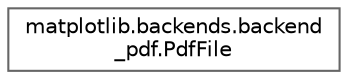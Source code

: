 digraph "Graphical Class Hierarchy"
{
 // LATEX_PDF_SIZE
  bgcolor="transparent";
  edge [fontname=Helvetica,fontsize=10,labelfontname=Helvetica,labelfontsize=10];
  node [fontname=Helvetica,fontsize=10,shape=box,height=0.2,width=0.4];
  rankdir="LR";
  Node0 [id="Node000000",label="matplotlib.backends.backend\l_pdf.PdfFile",height=0.2,width=0.4,color="grey40", fillcolor="white", style="filled",URL="$de/df4/classmatplotlib_1_1backends_1_1backend__pdf_1_1PdfFile.html",tooltip=" "];
}
